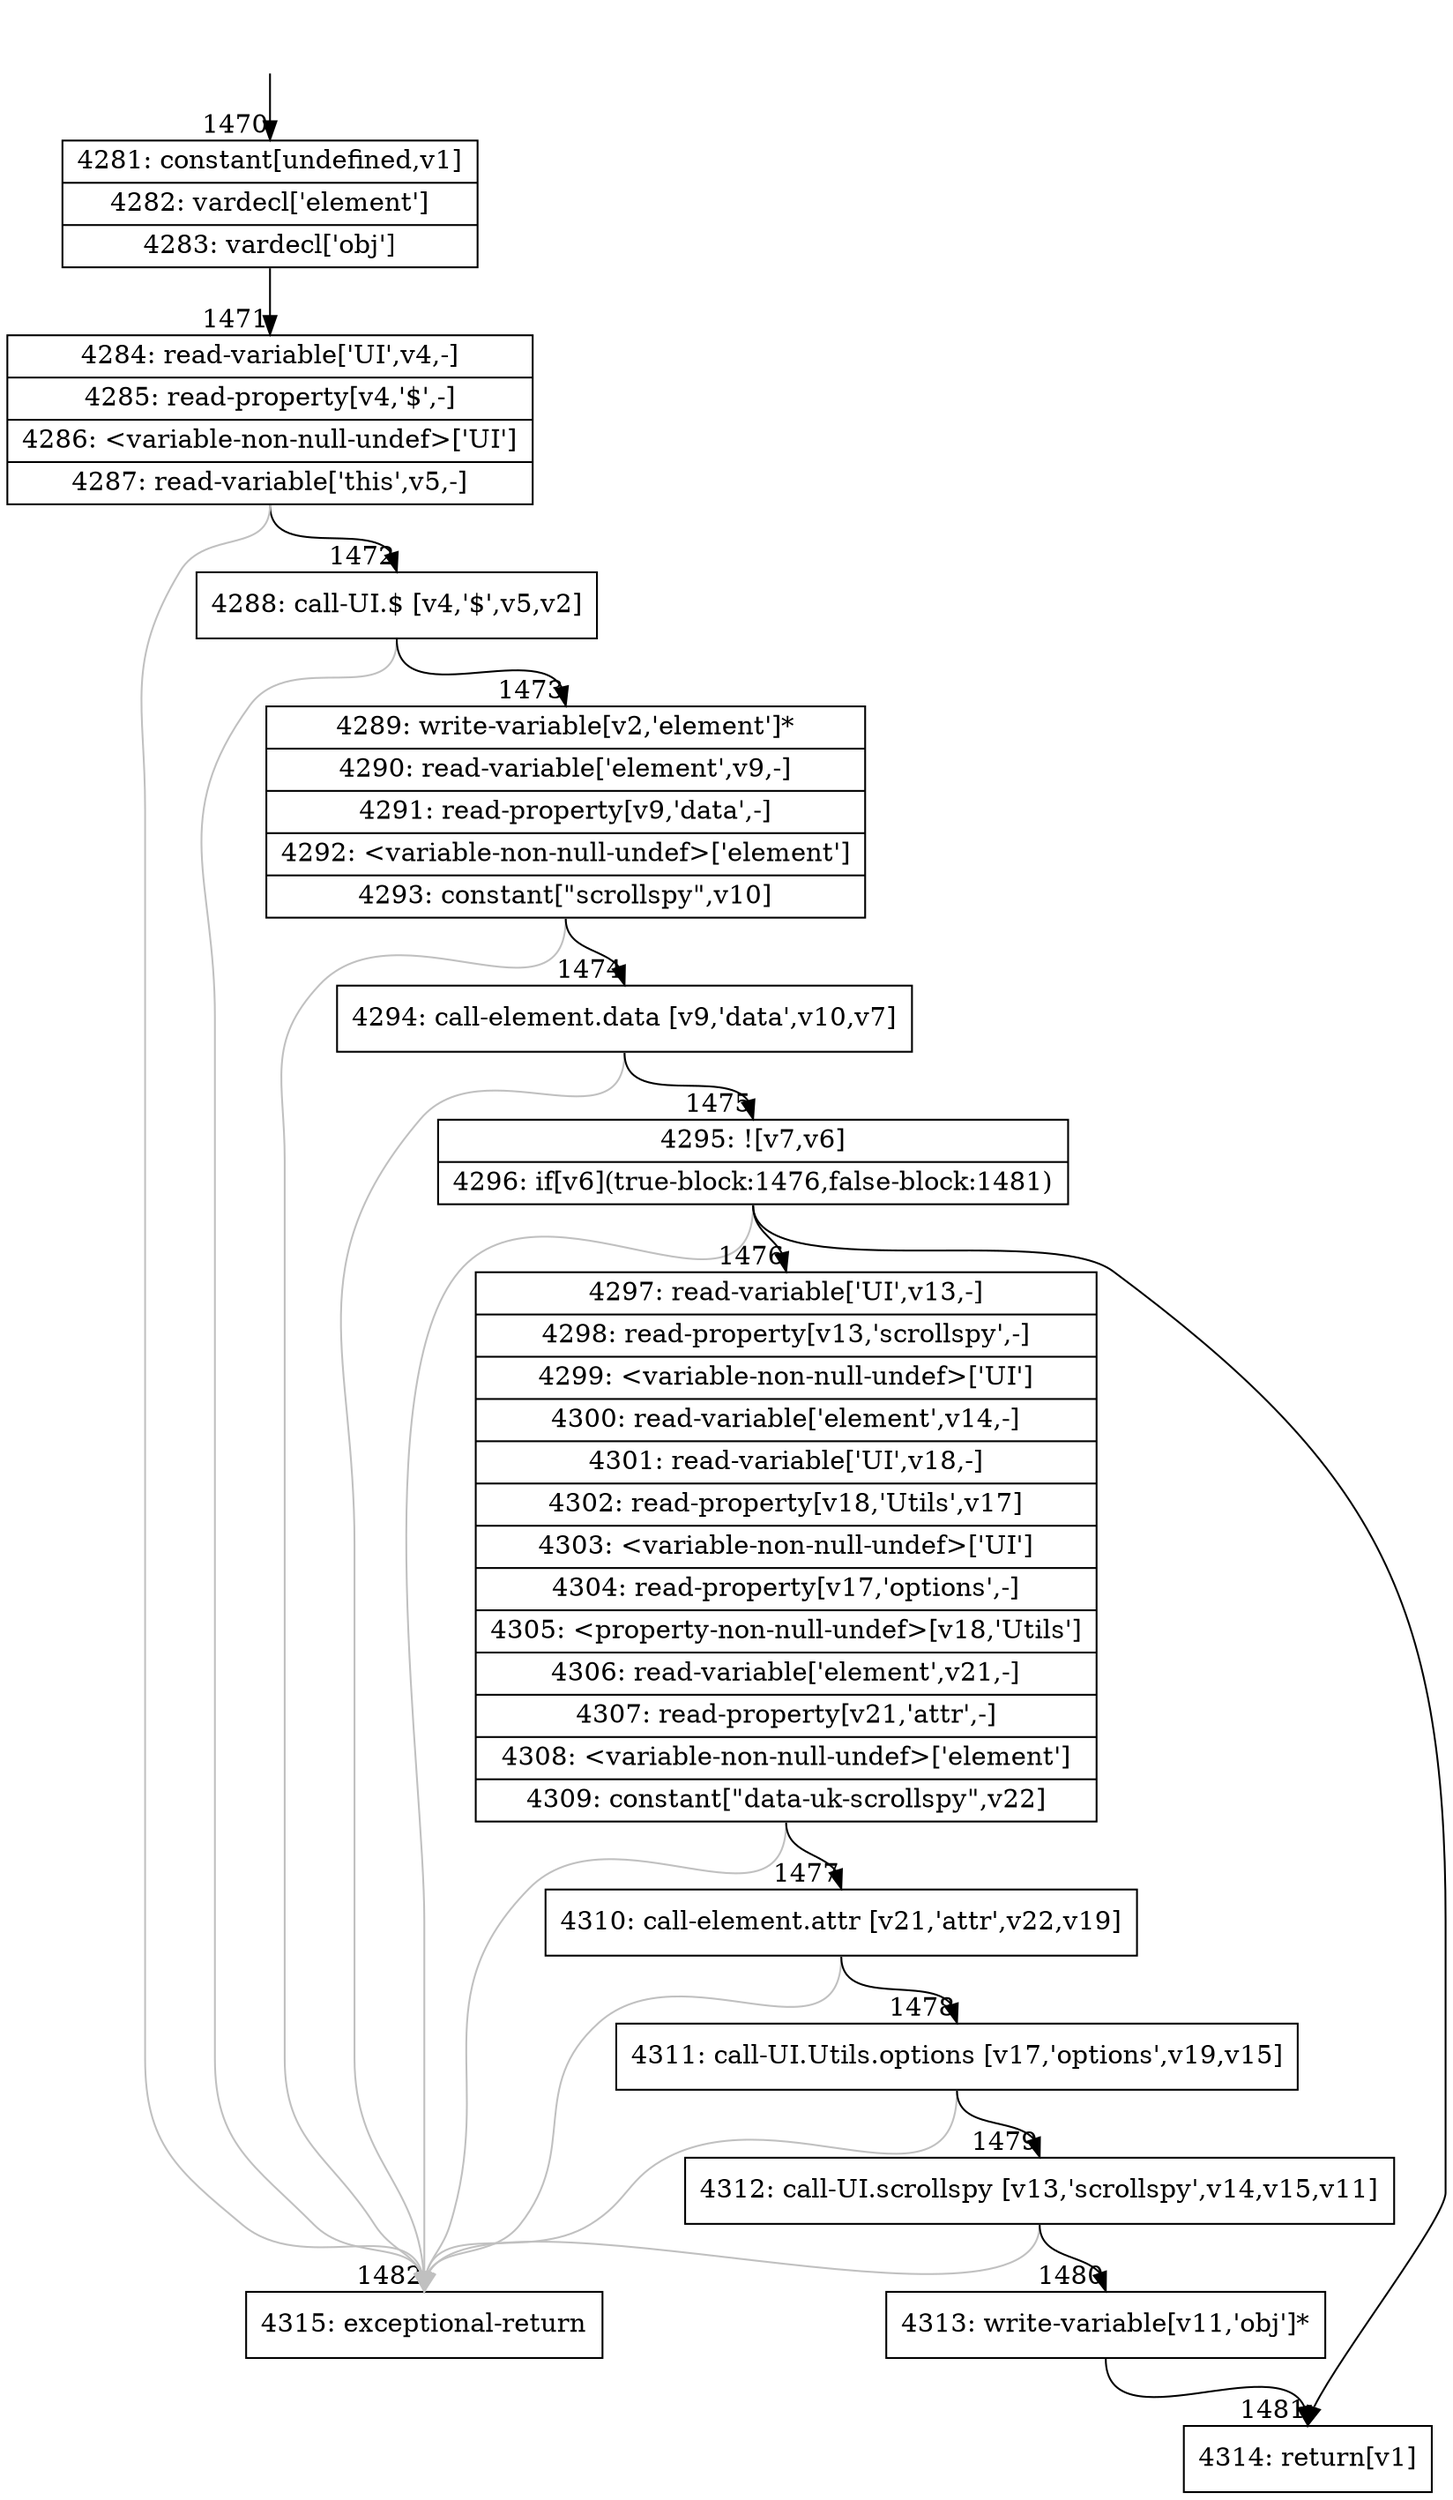 digraph {
rankdir="TD"
BB_entry121[shape=none,label=""];
BB_entry121 -> BB1470 [tailport=s, headport=n, headlabel="    1470"]
BB1470 [shape=record label="{4281: constant[undefined,v1]|4282: vardecl['element']|4283: vardecl['obj']}" ] 
BB1470 -> BB1471 [tailport=s, headport=n, headlabel="      1471"]
BB1471 [shape=record label="{4284: read-variable['UI',v4,-]|4285: read-property[v4,'$',-]|4286: \<variable-non-null-undef\>['UI']|4287: read-variable['this',v5,-]}" ] 
BB1471 -> BB1472 [tailport=s, headport=n, headlabel="      1472"]
BB1471 -> BB1482 [tailport=s, headport=n, color=gray, headlabel="      1482"]
BB1472 [shape=record label="{4288: call-UI.$ [v4,'$',v5,v2]}" ] 
BB1472 -> BB1473 [tailport=s, headport=n, headlabel="      1473"]
BB1472 -> BB1482 [tailport=s, headport=n, color=gray]
BB1473 [shape=record label="{4289: write-variable[v2,'element']*|4290: read-variable['element',v9,-]|4291: read-property[v9,'data',-]|4292: \<variable-non-null-undef\>['element']|4293: constant[\"scrollspy\",v10]}" ] 
BB1473 -> BB1474 [tailport=s, headport=n, headlabel="      1474"]
BB1473 -> BB1482 [tailport=s, headport=n, color=gray]
BB1474 [shape=record label="{4294: call-element.data [v9,'data',v10,v7]}" ] 
BB1474 -> BB1475 [tailport=s, headport=n, headlabel="      1475"]
BB1474 -> BB1482 [tailport=s, headport=n, color=gray]
BB1475 [shape=record label="{4295: ![v7,v6]|4296: if[v6](true-block:1476,false-block:1481)}" ] 
BB1475 -> BB1476 [tailport=s, headport=n, headlabel="      1476"]
BB1475 -> BB1481 [tailport=s, headport=n, headlabel="      1481"]
BB1475 -> BB1482 [tailport=s, headport=n, color=gray]
BB1476 [shape=record label="{4297: read-variable['UI',v13,-]|4298: read-property[v13,'scrollspy',-]|4299: \<variable-non-null-undef\>['UI']|4300: read-variable['element',v14,-]|4301: read-variable['UI',v18,-]|4302: read-property[v18,'Utils',v17]|4303: \<variable-non-null-undef\>['UI']|4304: read-property[v17,'options',-]|4305: \<property-non-null-undef\>[v18,'Utils']|4306: read-variable['element',v21,-]|4307: read-property[v21,'attr',-]|4308: \<variable-non-null-undef\>['element']|4309: constant[\"data-uk-scrollspy\",v22]}" ] 
BB1476 -> BB1477 [tailport=s, headport=n, headlabel="      1477"]
BB1476 -> BB1482 [tailport=s, headport=n, color=gray]
BB1477 [shape=record label="{4310: call-element.attr [v21,'attr',v22,v19]}" ] 
BB1477 -> BB1478 [tailport=s, headport=n, headlabel="      1478"]
BB1477 -> BB1482 [tailport=s, headport=n, color=gray]
BB1478 [shape=record label="{4311: call-UI.Utils.options [v17,'options',v19,v15]}" ] 
BB1478 -> BB1479 [tailport=s, headport=n, headlabel="      1479"]
BB1478 -> BB1482 [tailport=s, headport=n, color=gray]
BB1479 [shape=record label="{4312: call-UI.scrollspy [v13,'scrollspy',v14,v15,v11]}" ] 
BB1479 -> BB1480 [tailport=s, headport=n, headlabel="      1480"]
BB1479 -> BB1482 [tailport=s, headport=n, color=gray]
BB1480 [shape=record label="{4313: write-variable[v11,'obj']*}" ] 
BB1480 -> BB1481 [tailport=s, headport=n]
BB1481 [shape=record label="{4314: return[v1]}" ] 
BB1482 [shape=record label="{4315: exceptional-return}" ] 
//#$~ 1150
}
